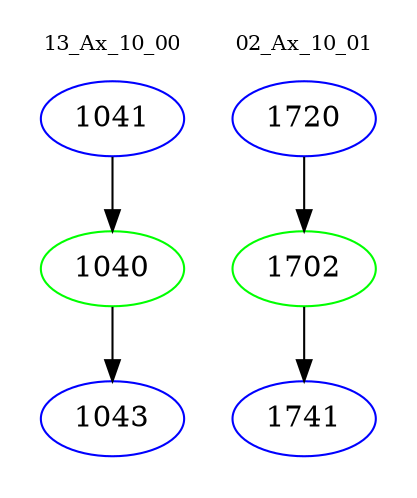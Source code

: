 digraph{
subgraph cluster_0 {
color = white
label = "13_Ax_10_00";
fontsize=10;
T0_1041 [label="1041", color="blue"]
T0_1041 -> T0_1040 [color="black"]
T0_1040 [label="1040", color="green"]
T0_1040 -> T0_1043 [color="black"]
T0_1043 [label="1043", color="blue"]
}
subgraph cluster_1 {
color = white
label = "02_Ax_10_01";
fontsize=10;
T1_1720 [label="1720", color="blue"]
T1_1720 -> T1_1702 [color="black"]
T1_1702 [label="1702", color="green"]
T1_1702 -> T1_1741 [color="black"]
T1_1741 [label="1741", color="blue"]
}
}
